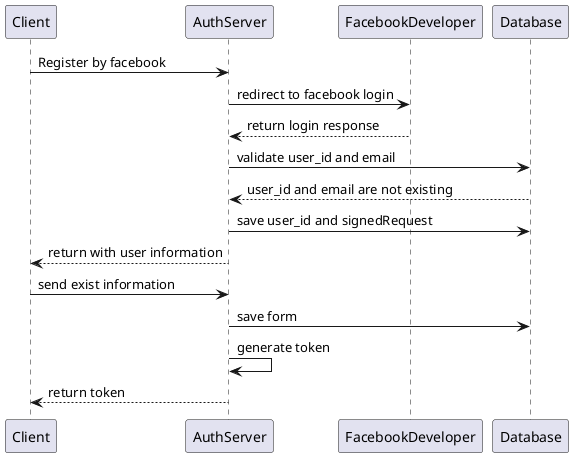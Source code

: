 @startuml facebook_register

Client -> AuthServer: Register by facebook
AuthServer -> FacebookDeveloper: redirect to facebook login
FacebookDeveloper --> AuthServer: return login response
AuthServer -> Database: validate user_id and email
Database --> AuthServer: user_id and email are not existing
AuthServer -> Database: save user_id and signedRequest
AuthServer --> Client: return with user information
Client -> AuthServer: send exist information
AuthServer -> Database: save form
AuthServer -> AuthServer: generate token
AuthServer --> Client: return token

@enduml